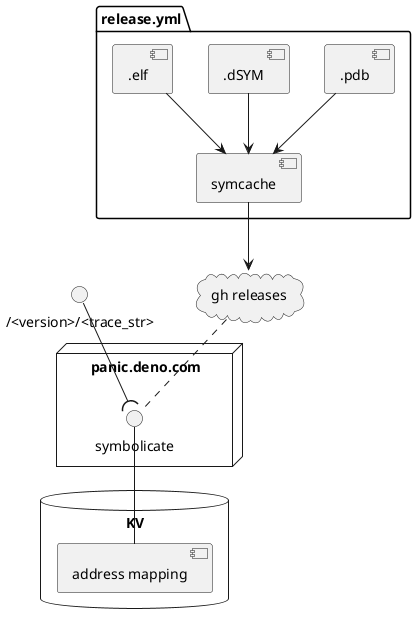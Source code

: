 @startuml

package "release.yml" {
  component [.pdb] as Pdb
  component [.dSYM] as Dsym
  component [.elf] as Elf
  component [symcache] as Symcache
}

cloud "gh releases" {

}

node "panic.deno.com" {
  interface symbolicate
}

database "KV" {
  [address mapping]
}

Pdb -down-> Symcache
Dsym -down-> Symcache
Elf -down-> Symcache
Symcache -down-> "gh releases"

"gh releases" .. symbolicate
"/<version>/<trace_str>" -down-( symbolicate

symbolicate -down- [address mapping]

@enduml
